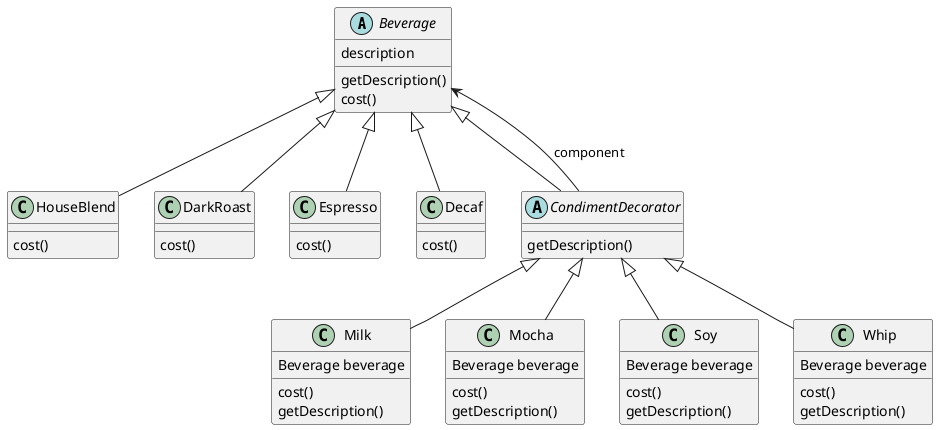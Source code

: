 @startuml
abstract class Beverage {
    description
    getDescription()
    cost()
}

class HouseBlend extends Beverage {
    cost()
}
class DarkRoast extends Beverage {
    cost()
}
class Espresso extends Beverage {
    cost()
}
class Decaf extends Beverage {
    cost()
}

abstract CondimentDecorator extends Beverage {
    getDescription()
}

class Milk extends CondimentDecorator {
    Beverage beverage 
    cost()
    getDescription()
}

class Mocha extends CondimentDecorator {
    Beverage beverage 
    cost()
    getDescription()
}

class Soy extends CondimentDecorator {
    Beverage beverage 
    cost()
    getDescription()
}

class Whip extends CondimentDecorator {
    Beverage beverage 
    cost()
    getDescription()
}

CondimentDecorator --> Beverage : component

@enduml